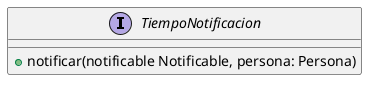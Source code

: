 @startuml
'https://plantuml.com/class-diagram

interface TiempoNotificacion{
    +notificar(notificable Notificable, persona: Persona)
}

@enduml